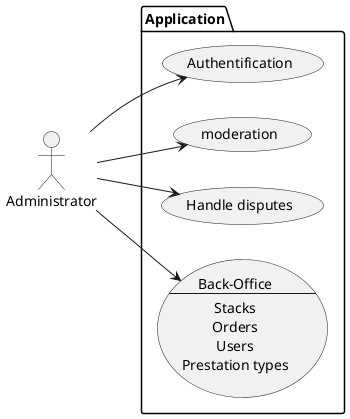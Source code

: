 @startuml Client
left to right direction

:Administrator: as admin

package Application {
    usecase auth as "Authentification"
    usecase moderation
    usecase handleDispute as "Handle disputes"
    usecase backOffice as "Back-Office
    --
    Stacks
    Orders
    Users
    Prestation types"
}

admin --> auth
admin --> moderation
admin --> handleDispute
admin --> backOffice
@enduml
